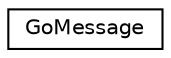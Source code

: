 digraph "Graphical Class Hierarchy"
{
 // INTERACTIVE_SVG=YES
 // LATEX_PDF_SIZE
  edge [fontname="Helvetica",fontsize="10",labelfontname="Helvetica",labelfontsize="10"];
  node [fontname="Helvetica",fontsize="10",shape=record];
  rankdir="LR";
  Node0 [label="GoMessage",height=0.2,width=0.4,color="black", fillcolor="white", style="filled",URL="$structchessUCI_1_1MessageTypes_1_1GoMessage.html",tooltip=" "];
}
